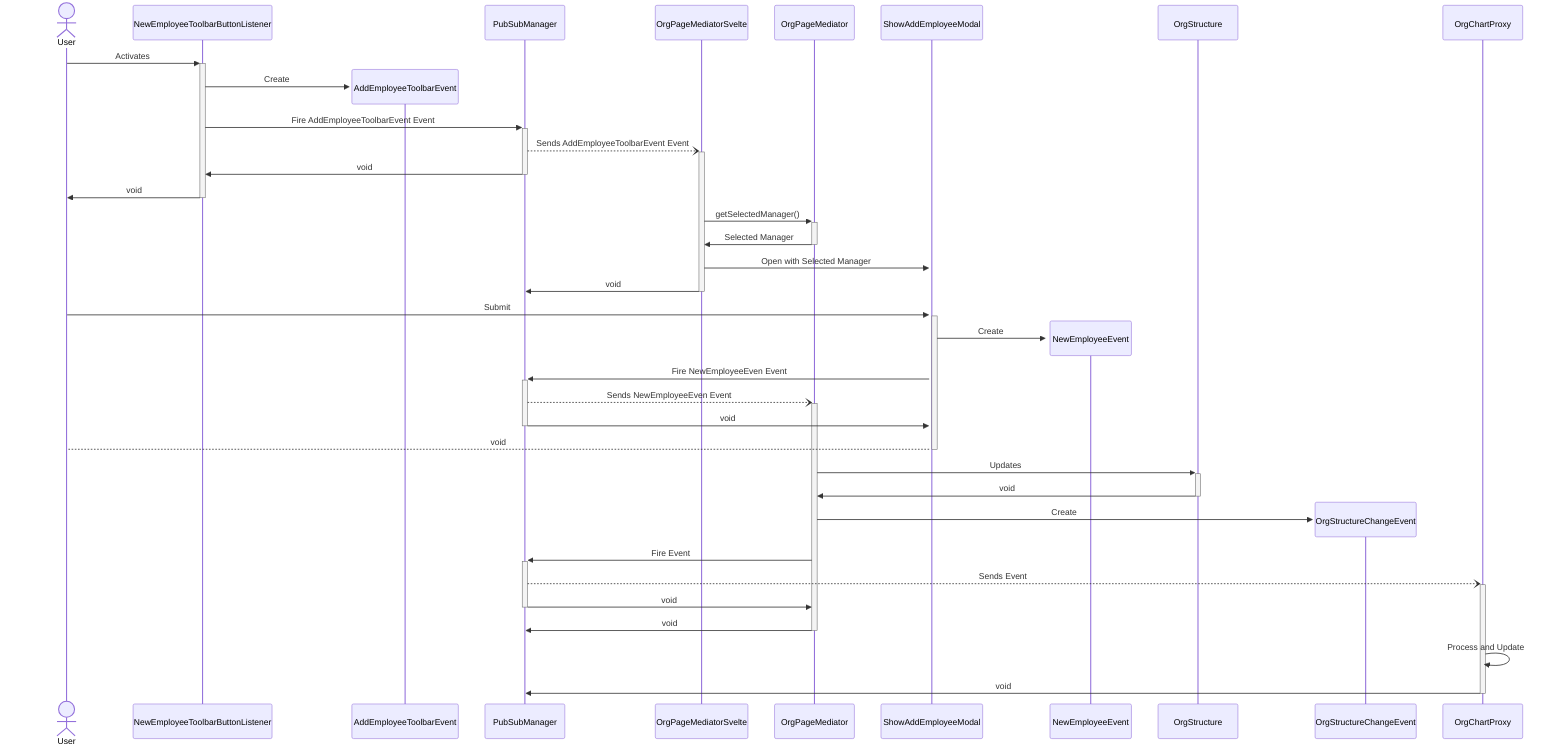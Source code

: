 sequenceDiagram
    actor User

    %% User Activates a Control
    User->>+NewEmployeeToolbarButtonListener: Activates
    

    %% Toolbar fires an AddEmployeeToolbarEvent event
    create participant AddEmployeeToolbarEvent
    NewEmployeeToolbarButtonListener->>AddEmployeeToolbarEvent: Create
    NewEmployeeToolbarButtonListener->>+PubSubManager: Fire AddEmployeeToolbarEvent Event
    
    %% Mediator recieves the event
    PubSubManager--)+OrgPageMediatorSvelte: Sends AddEmployeeToolbarEvent Event 
    PubSubManager->>-NewEmployeeToolbarButtonListener: void   
    NewEmployeeToolbarButtonListener->>-User:void

    %% Org View Mediator Svelte Component Opens Modal
    OrgPageMediatorSvelte->>+OrgPageMediator: getSelectedManager()
    OrgPageMediator->>-OrgPageMediatorSvelte: Selected Manager
    OrgPageMediatorSvelte->>+ShowAddEmployeeModal: Open with Selected Manager
    OrgPageMediatorSvelte->>-PubSubManager: void

    %% User Submit Model
    User->>+ShowAddEmployeeModal:Submit
    create participant NewEmployeeEvent
    ShowAddEmployeeModal->>+NewEmployeeEvent: Create

    ShowAddEmployeeModal->>+PubSubManager: Fire NewEmployeeEven Event
    PubSubManager--)+OrgPageMediator: Sends NewEmployeeEven Event
    PubSubManager->>-ShowAddEmployeeModal: void
    ShowAddEmployeeModal-->-User:void

    %% Org View Mediator updates the org structure, and fires org structure changed event
    OrgPageMediator->>+OrgStructure: Updates
    OrgStructure->>-OrgPageMediator: void
    create participant OrgStructureChangeEvent
    OrgPageMediator->>OrgStructureChangeEvent: Create
    OrgPageMediator->>+PubSubManager: Fire Event
    
    %% Any number of sub views handle the org structure changed event and updates
    PubSubManager--)+OrgChartProxy: Sends Event
    PubSubManager->>-OrgPageMediator: void
    
    OrgPageMediator->>-PubSubManager: void
    OrgChartProxy->>OrgChartProxy: Process and Update
    OrgChartProxy->>-PubSubManager: void